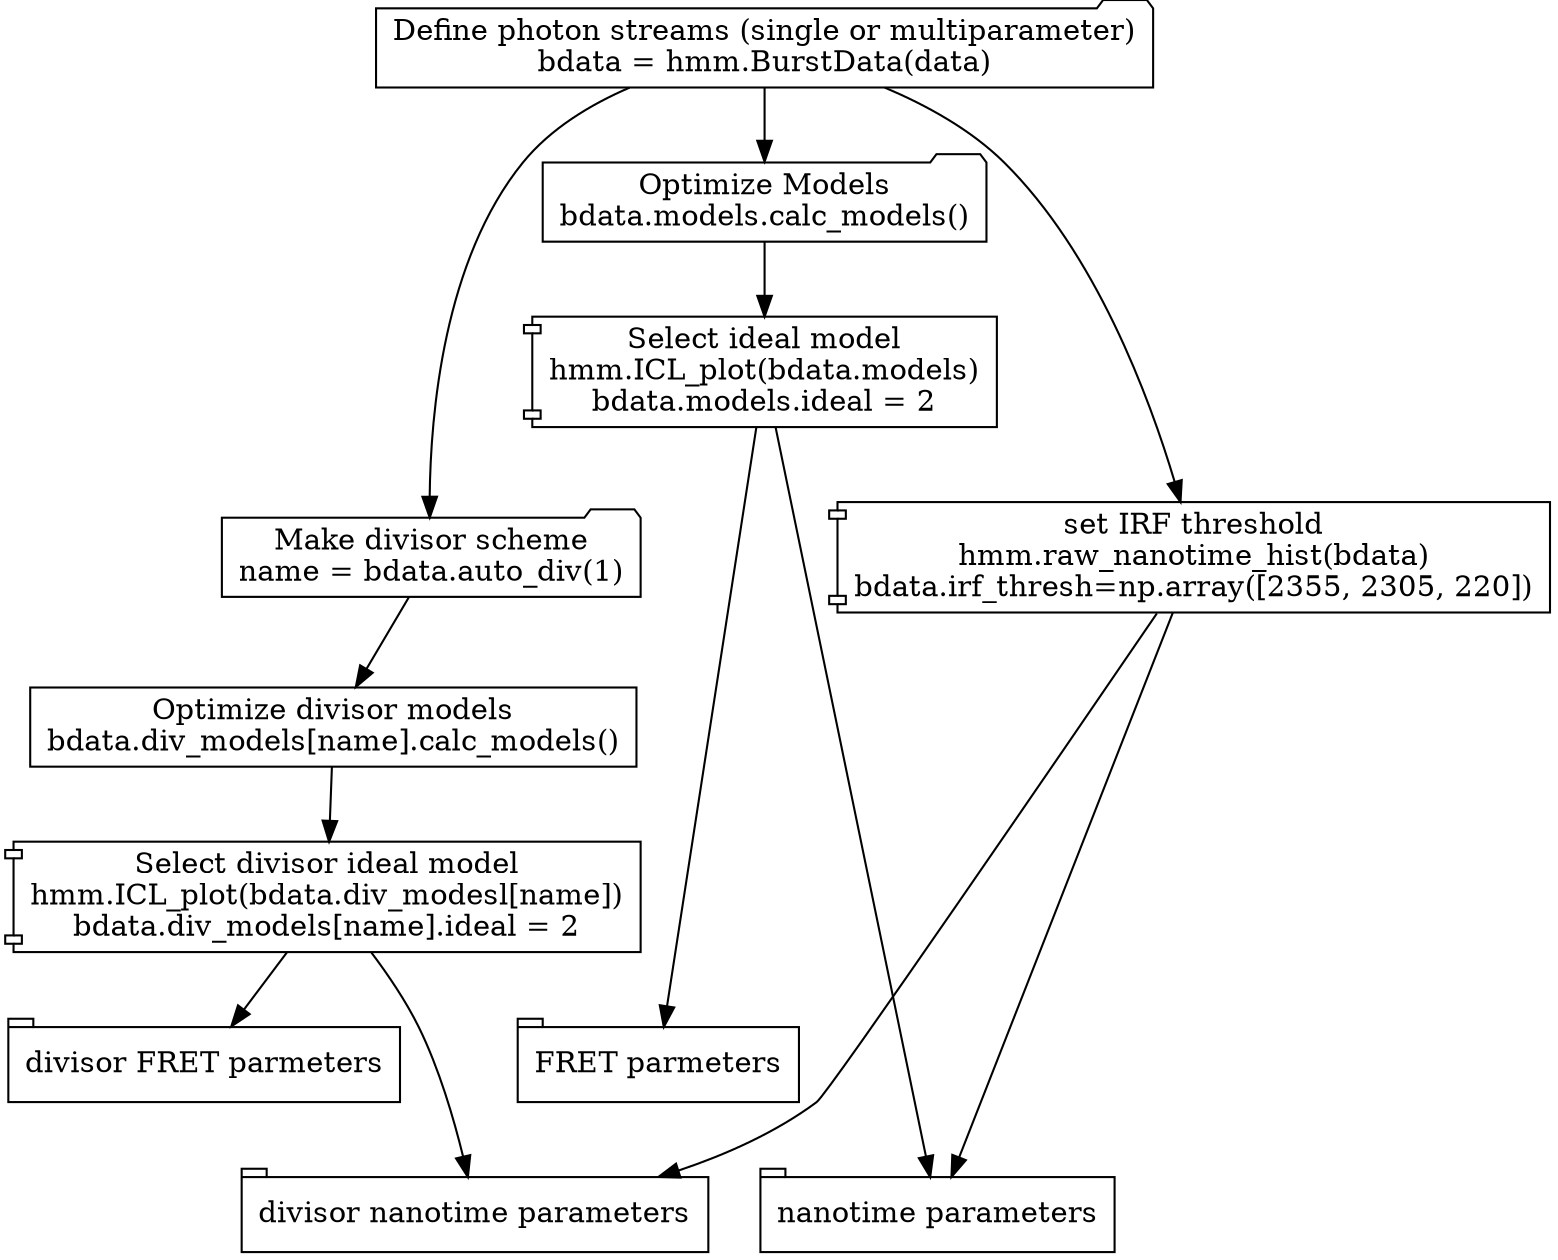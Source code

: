 digraph {
DataSort [label="Define photon streams (single or multiparameter)\nbdata = hmm.BurstData(data)" shape="folder"];
calcmod [label="Optimize Models\nbdata.models.calc_models()" shape="folder"];
selmod [label="Select ideal model\nhmm.ICL_plot(bdata.models)\nbdata.models.ideal = 2" shape="component"];
mkdiv [label="Make divisor scheme\nname = bdata.auto_div(1)" shape="folder"];
dcalmod [label="Optimize divisor models\nbdata.div_models[name].calc_models()" shape="fodler"];
dselmod [label="Select divisor ideal model\nhmm.ICL_plot(bdata.div_modesl[name])\nbdata.div_models[name].ideal = 2" shape="component"];
setirf [label="set IRF threshold\nhmm.raw_nanotime_hist(bdata)\nbdata.irf_thresh=np.array([2355, 2305, 220])" shape="component"];
plotrat [label="FRET parmeters" shape="tab"];
plotnn [label="nanotime parameters" shape="tab"];
dplotrat [label="divisor FRET parmeters" shape="tab"];
dplotnn [label="divisor nanotime parameters" shape="tab"];
DataSort -> calcmod;
calcmod -> selmod;
mkdiv -> dcalmod;
DataSort -> mkdiv;
dcalmod -> dselmod;
DataSort -> setirf;
selmod -> plotrat;
selmod-> plotnn;
setirf -> plotnn;
dselmod -> dplotrat;
dselmod -> dplotnn;
setirf -> dplotnn;

edge[style=invis];
selmod -> mkdiv;
selmod -> setirf;
plotrat -> plotnn;

{rank=same; setirf; mkdiv};
{rank=same; plotnn; dplotnn};
{rank=same; plotrat; dplotrat};
}
